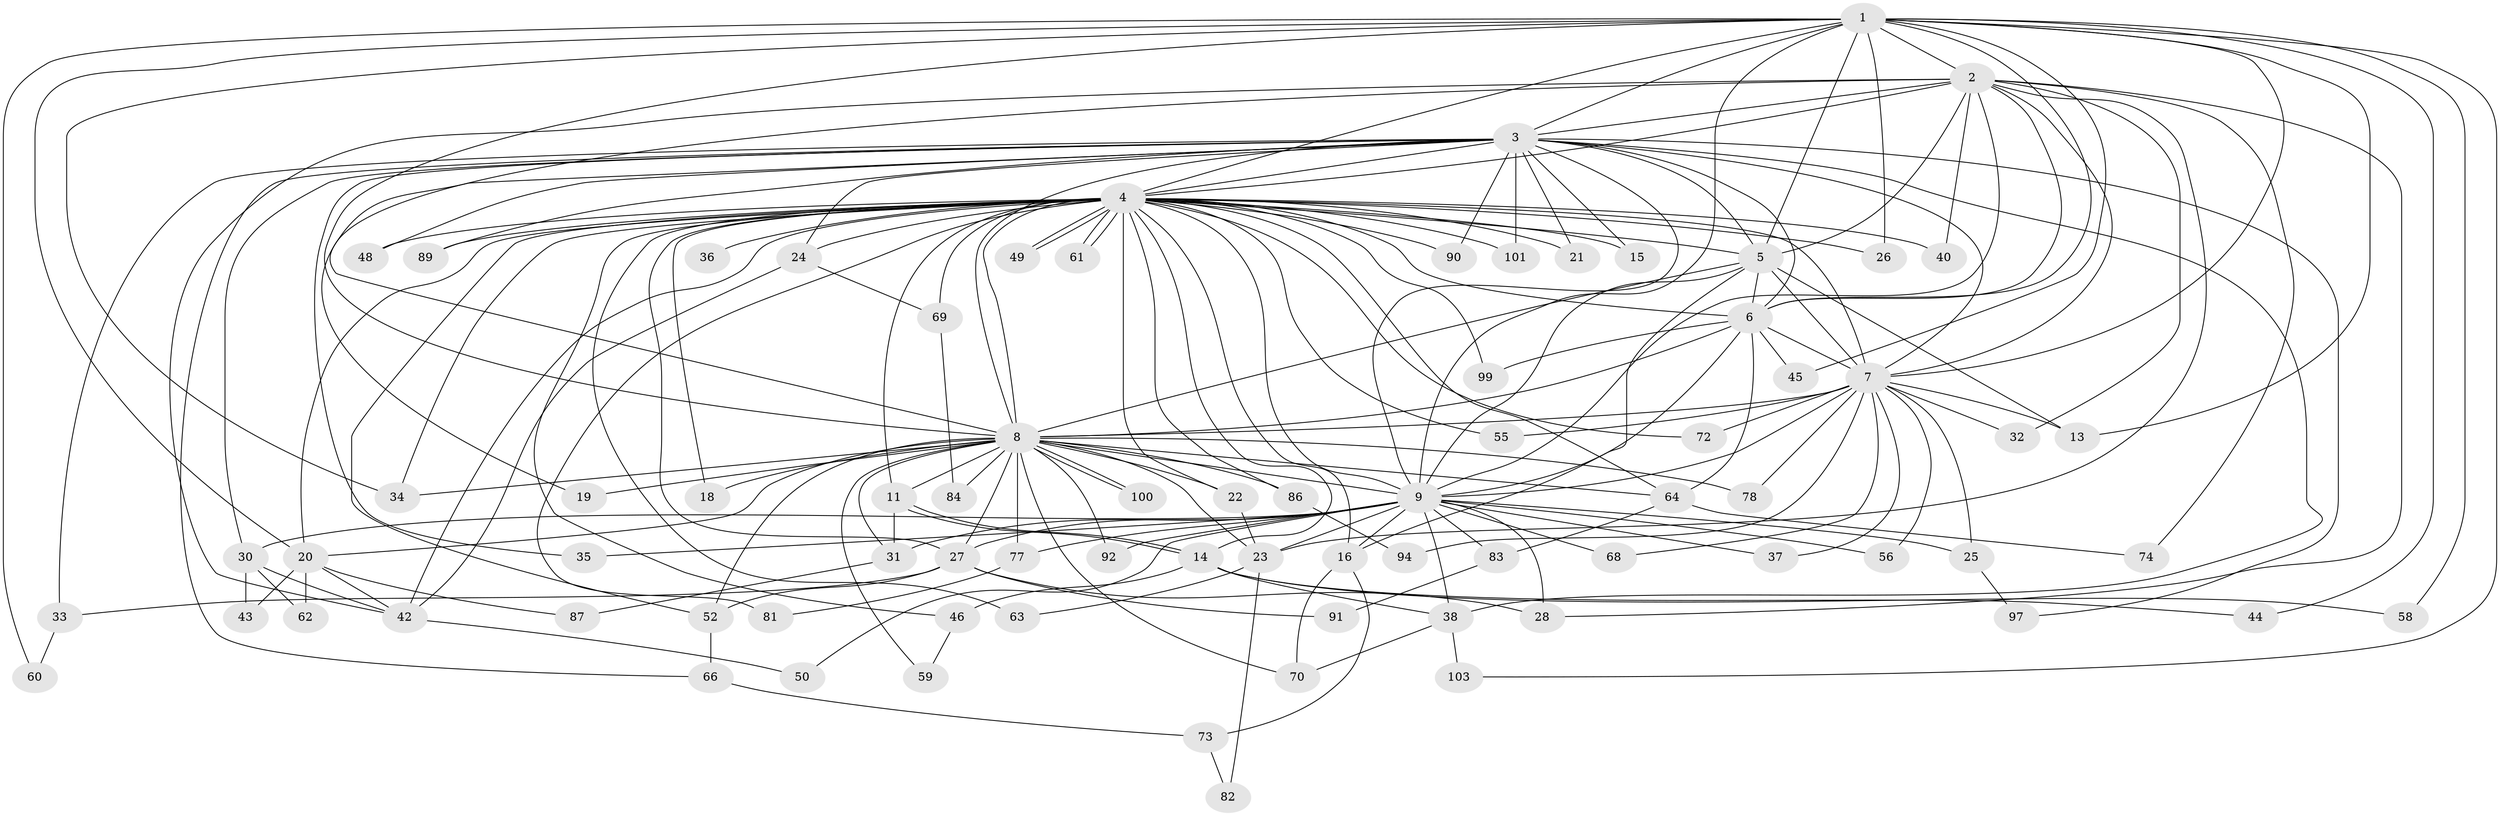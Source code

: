 // Generated by graph-tools (version 1.1) at 2025/51/02/27/25 19:51:49]
// undirected, 78 vertices, 190 edges
graph export_dot {
graph [start="1"]
  node [color=gray90,style=filled];
  1 [super="+98"];
  2 [super="+79"];
  3 [super="+12"];
  4 [super="+10"];
  5 [super="+102"];
  6 [super="+41"];
  7 [super="+54"];
  8 [super="+76"];
  9 [super="+17"];
  11 [super="+51"];
  13 [super="+80"];
  14 [super="+39"];
  15;
  16 [super="+57"];
  18;
  19;
  20 [super="+65"];
  21;
  22 [super="+88"];
  23 [super="+29"];
  24;
  25;
  26;
  27 [super="+85"];
  28;
  30 [super="+96"];
  31 [super="+47"];
  32;
  33;
  34 [super="+53"];
  35;
  36;
  37;
  38 [super="+67"];
  40;
  42 [super="+71"];
  43;
  44;
  45;
  46;
  48;
  49;
  50;
  52 [super="+93"];
  55;
  56;
  58;
  59;
  60;
  61;
  62;
  63;
  64 [super="+75"];
  66;
  68;
  69;
  70 [super="+95"];
  72;
  73;
  74;
  77;
  78;
  81;
  82;
  83;
  84;
  86;
  87;
  89;
  90;
  91;
  92;
  94;
  97;
  99;
  100;
  101;
  103;
  1 -- 2;
  1 -- 3;
  1 -- 4 [weight=2];
  1 -- 5 [weight=2];
  1 -- 6;
  1 -- 7;
  1 -- 8;
  1 -- 9;
  1 -- 26;
  1 -- 34;
  1 -- 44;
  1 -- 45;
  1 -- 58;
  1 -- 60;
  1 -- 20;
  1 -- 103;
  1 -- 13;
  2 -- 3;
  2 -- 4 [weight=2];
  2 -- 5;
  2 -- 6;
  2 -- 7;
  2 -- 8;
  2 -- 9;
  2 -- 23;
  2 -- 32;
  2 -- 40;
  2 -- 42;
  2 -- 74;
  2 -- 28;
  3 -- 4 [weight=2];
  3 -- 5;
  3 -- 6;
  3 -- 7 [weight=2];
  3 -- 8;
  3 -- 9 [weight=2];
  3 -- 19;
  3 -- 21;
  3 -- 24;
  3 -- 30;
  3 -- 35;
  3 -- 38;
  3 -- 48;
  3 -- 66;
  3 -- 90;
  3 -- 97;
  3 -- 101;
  3 -- 89;
  3 -- 33;
  3 -- 15;
  4 -- 5 [weight=2];
  4 -- 6 [weight=2];
  4 -- 7 [weight=2];
  4 -- 8 [weight=2];
  4 -- 9 [weight=2];
  4 -- 11 [weight=2];
  4 -- 16;
  4 -- 20;
  4 -- 22 [weight=2];
  4 -- 24;
  4 -- 26;
  4 -- 36 [weight=2];
  4 -- 40;
  4 -- 46;
  4 -- 48;
  4 -- 49;
  4 -- 49;
  4 -- 52;
  4 -- 55;
  4 -- 61;
  4 -- 61;
  4 -- 69;
  4 -- 86;
  4 -- 89;
  4 -- 101;
  4 -- 64;
  4 -- 72;
  4 -- 15;
  4 -- 81;
  4 -- 18;
  4 -- 21;
  4 -- 90;
  4 -- 99;
  4 -- 63;
  4 -- 42;
  4 -- 14;
  4 -- 27;
  4 -- 34;
  5 -- 6 [weight=2];
  5 -- 7;
  5 -- 8;
  5 -- 9;
  5 -- 13;
  5 -- 16;
  6 -- 7;
  6 -- 8;
  6 -- 9;
  6 -- 45;
  6 -- 64;
  6 -- 99;
  7 -- 8;
  7 -- 9;
  7 -- 13;
  7 -- 25;
  7 -- 32;
  7 -- 37;
  7 -- 55;
  7 -- 56;
  7 -- 68;
  7 -- 72;
  7 -- 78;
  7 -- 94;
  8 -- 9;
  8 -- 18;
  8 -- 19;
  8 -- 20;
  8 -- 22;
  8 -- 27;
  8 -- 31;
  8 -- 34;
  8 -- 59;
  8 -- 77;
  8 -- 78;
  8 -- 84;
  8 -- 86;
  8 -- 92;
  8 -- 100;
  8 -- 100;
  8 -- 52;
  8 -- 64;
  8 -- 23;
  8 -- 70;
  8 -- 11;
  9 -- 23;
  9 -- 25;
  9 -- 27;
  9 -- 28;
  9 -- 30;
  9 -- 31;
  9 -- 37;
  9 -- 38;
  9 -- 50;
  9 -- 56;
  9 -- 68;
  9 -- 77;
  9 -- 83;
  9 -- 92;
  9 -- 35;
  9 -- 16;
  11 -- 14;
  11 -- 14;
  11 -- 31;
  14 -- 46;
  14 -- 58;
  14 -- 38;
  14 -- 44;
  16 -- 70;
  16 -- 73;
  20 -- 43;
  20 -- 62;
  20 -- 87;
  20 -- 42;
  22 -- 23;
  23 -- 63;
  23 -- 82;
  24 -- 42;
  24 -- 69;
  25 -- 97;
  27 -- 28;
  27 -- 33;
  27 -- 52;
  27 -- 91;
  30 -- 43;
  30 -- 62;
  30 -- 42;
  31 -- 87;
  33 -- 60;
  38 -- 70;
  38 -- 103;
  42 -- 50;
  46 -- 59;
  52 -- 66;
  64 -- 74;
  64 -- 83;
  66 -- 73;
  69 -- 84;
  73 -- 82;
  77 -- 81;
  83 -- 91;
  86 -- 94;
}
